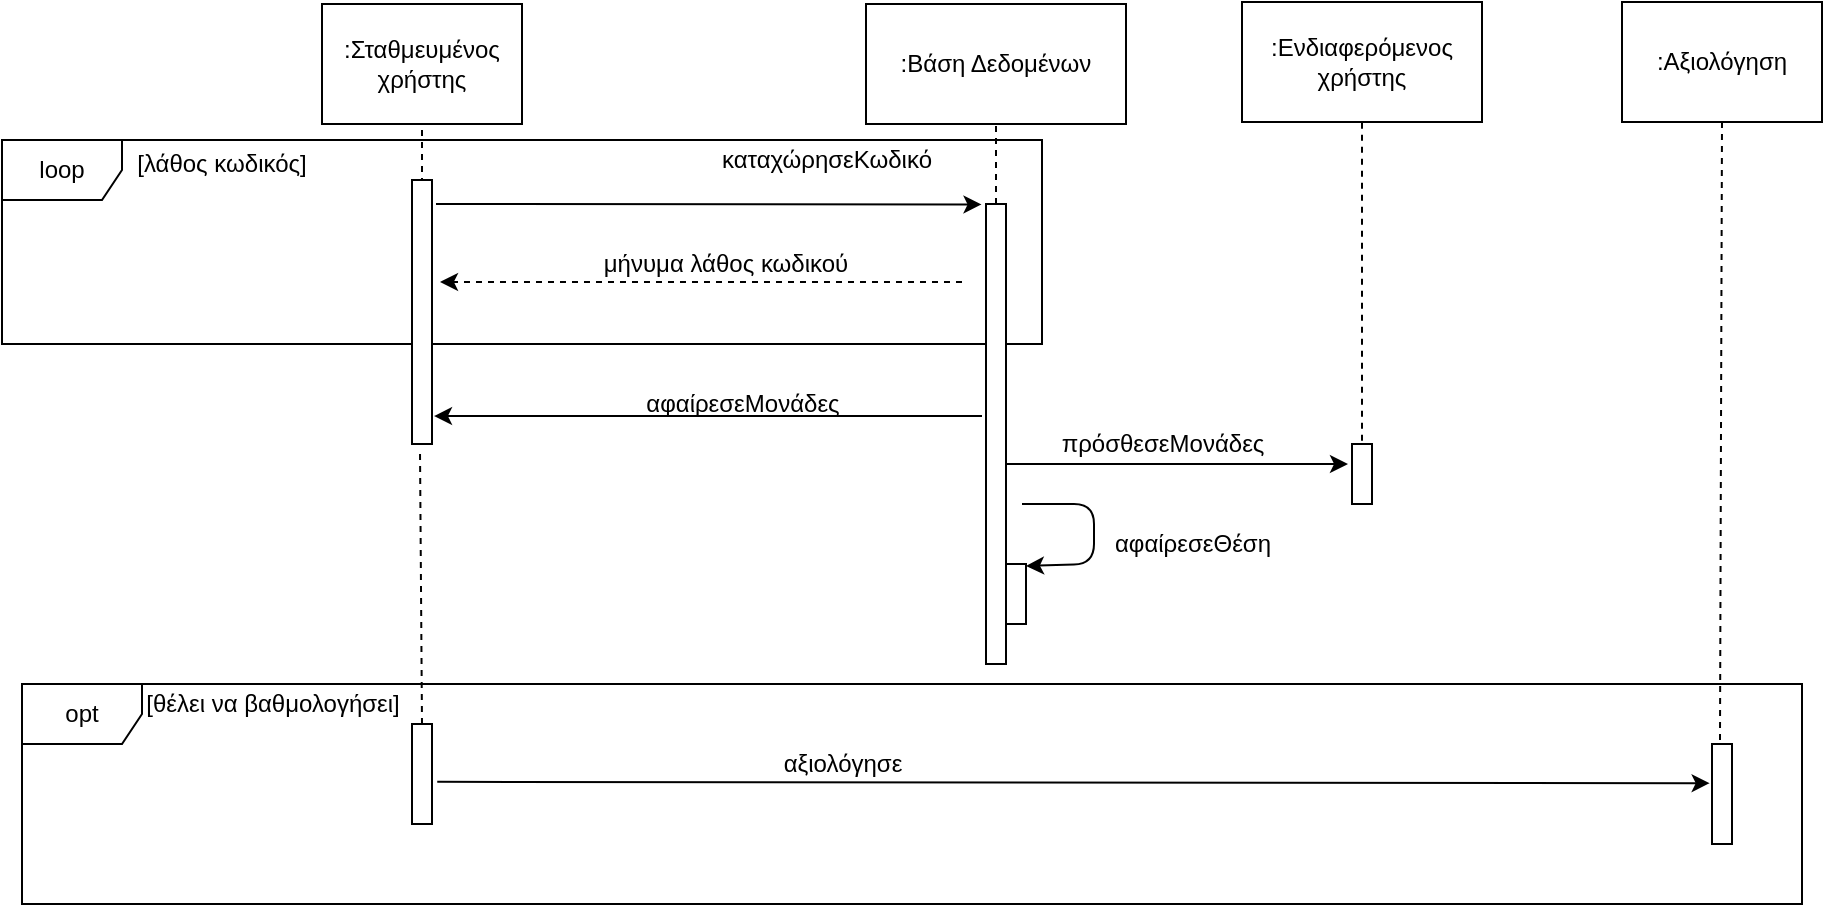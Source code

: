 <mxfile version="12.9.8" type="device"><diagram id="Gtw14wtD1fLsnyXUMhTt" name="Page-1"><mxGraphModel dx="1185" dy="662" grid="1" gridSize="10" guides="1" tooltips="1" connect="1" arrows="1" fold="1" page="1" pageScale="1" pageWidth="827" pageHeight="1169" math="0" shadow="0"><root><mxCell id="0"/><mxCell id="1" parent="0"/><mxCell id="bEy6heIXPPJWCwIyOViw-12" value="opt" style="shape=umlFrame;whiteSpace=wrap;html=1;" vertex="1" parent="1"><mxGeometry x="40" y="390" width="890" height="110" as="geometry"/></mxCell><mxCell id="bEy6heIXPPJWCwIyOViw-16" value="loop" style="shape=umlFrame;whiteSpace=wrap;html=1;" vertex="1" parent="1"><mxGeometry x="30" y="118" width="520" height="102" as="geometry"/></mxCell><mxCell id="qOyGzAt4CaKHA4PrY86g-1" value=":Σταθμευμένος χρήστης" style="rounded=0;whiteSpace=wrap;html=1;" parent="1" vertex="1"><mxGeometry x="190" y="50" width="100" height="60" as="geometry"/></mxCell><mxCell id="qOyGzAt4CaKHA4PrY86g-2" value="" style="endArrow=none;html=1;entryX=0.5;entryY=1;entryDx=0;entryDy=0;dashed=1;" parent="1" target="qOyGzAt4CaKHA4PrY86g-1" edge="1"><mxGeometry width="50" height="50" relative="1" as="geometry"><mxPoint x="240" y="140" as="sourcePoint"/><mxPoint x="620" y="390" as="targetPoint"/></mxGeometry></mxCell><mxCell id="qOyGzAt4CaKHA4PrY86g-8" value="" style="endArrow=classic;html=1;shadow=0;strokeWidth=1;entryX=-0.224;entryY=0.001;entryDx=0;entryDy=0;entryPerimeter=0;" parent="1" edge="1" target="bEy6heIXPPJWCwIyOViw-8"><mxGeometry width="50" height="50" relative="1" as="geometry"><mxPoint x="247" y="150" as="sourcePoint"/><mxPoint x="482" y="150" as="targetPoint"/></mxGeometry></mxCell><mxCell id="qOyGzAt4CaKHA4PrY86g-9" value="καταχώρησεΚωδικό" style="text;html=1;align=center;verticalAlign=middle;resizable=0;points=[];autosize=1;" parent="1" vertex="1"><mxGeometry x="382" y="118" width="120" height="20" as="geometry"/></mxCell><mxCell id="qOyGzAt4CaKHA4PrY86g-18" value=":Ενδιαφερόμενος χρήστης" style="rounded=0;whiteSpace=wrap;html=1;" parent="1" vertex="1"><mxGeometry x="650" y="49" width="120" height="60" as="geometry"/></mxCell><mxCell id="qOyGzAt4CaKHA4PrY86g-19" value="" style="endArrow=none;html=1;entryX=0.5;entryY=1;entryDx=0;entryDy=0;exitX=0.5;exitY=-0.053;exitDx=0;exitDy=0;exitPerimeter=0;dashed=1;" parent="1" target="qOyGzAt4CaKHA4PrY86g-18" edge="1" source="bEy6heIXPPJWCwIyOViw-5"><mxGeometry width="50" height="50" relative="1" as="geometry"><mxPoint x="710" y="129" as="sourcePoint"/><mxPoint x="1050" y="389" as="targetPoint"/></mxGeometry></mxCell><mxCell id="qOyGzAt4CaKHA4PrY86g-25" value=":Bάση Δεδομένων" style="rounded=0;whiteSpace=wrap;html=1;" parent="1" vertex="1"><mxGeometry x="462" y="50" width="130" height="60" as="geometry"/></mxCell><mxCell id="qOyGzAt4CaKHA4PrY86g-27" value="" style="endArrow=none;html=1;shadow=0;strokeWidth=1;entryX=0.5;entryY=1;entryDx=0;entryDy=0;dashed=1;" parent="1" target="qOyGzAt4CaKHA4PrY86g-25" edge="1" source="bEy6heIXPPJWCwIyOViw-8"><mxGeometry width="50" height="50" relative="1" as="geometry"><mxPoint x="527" y="140" as="sourcePoint"/><mxPoint x="723" y="270" as="targetPoint"/></mxGeometry></mxCell><mxCell id="qOyGzAt4CaKHA4PrY86g-33" value="αφαίρεσεΜονάδες" style="text;html=1;align=center;verticalAlign=middle;resizable=0;points=[];autosize=1;" parent="1" vertex="1"><mxGeometry x="345" y="240" width="110" height="20" as="geometry"/></mxCell><mxCell id="qOyGzAt4CaKHA4PrY86g-34" value="" style="endArrow=classic;html=1;shadow=0;strokeWidth=1;entryX=1.1;entryY=0.289;entryDx=0;entryDy=0;entryPerimeter=0;" parent="1" edge="1"><mxGeometry width="50" height="50" relative="1" as="geometry"><mxPoint x="520" y="256" as="sourcePoint"/><mxPoint x="246" y="256.01" as="targetPoint"/></mxGeometry></mxCell><mxCell id="qOyGzAt4CaKHA4PrY86g-39" value="" style="endArrow=classic;html=1;shadow=0;strokeWidth=1;entryX=1;entryY=0.033;entryDx=0;entryDy=0;entryPerimeter=0;" parent="1" edge="1" target="bEy6heIXPPJWCwIyOViw-26"><mxGeometry width="50" height="50" relative="1" as="geometry"><mxPoint x="540" y="300" as="sourcePoint"/><mxPoint x="550" y="330" as="targetPoint"/><Array as="points"><mxPoint x="576" y="300"/><mxPoint x="576" y="330"/></Array></mxGeometry></mxCell><mxCell id="qOyGzAt4CaKHA4PrY86g-40" value="αφαίρεσεΘέση" style="text;html=1;align=center;verticalAlign=middle;resizable=0;points=[];autosize=1;" parent="1" vertex="1"><mxGeometry x="580" y="310" width="90" height="20" as="geometry"/></mxCell><mxCell id="qOyGzAt4CaKHA4PrY86g-44" value=":Αξιολόγηση" style="rounded=0;whiteSpace=wrap;html=1;" parent="1" vertex="1"><mxGeometry x="840" y="49" width="100" height="60" as="geometry"/></mxCell><mxCell id="qOyGzAt4CaKHA4PrY86g-49" value="" style="endArrow=none;html=1;shadow=0;strokeWidth=1;entryX=0.5;entryY=1;entryDx=0;entryDy=0;exitX=0.4;exitY=-0.04;exitDx=0;exitDy=0;exitPerimeter=0;dashed=1;" parent="1" target="qOyGzAt4CaKHA4PrY86g-44" edge="1" source="bEy6heIXPPJWCwIyOViw-11"><mxGeometry width="50" height="50" relative="1" as="geometry"><mxPoint x="890" y="350" as="sourcePoint"/><mxPoint x="1130" y="112" as="targetPoint"/></mxGeometry></mxCell><mxCell id="qOyGzAt4CaKHA4PrY86g-51" value="" style="endArrow=classic;html=1;shadow=0;strokeWidth=1;exitX=1.262;exitY=0.578;exitDx=0;exitDy=0;exitPerimeter=0;entryX=-0.117;entryY=0.392;entryDx=0;entryDy=0;entryPerimeter=0;" parent="1" edge="1" target="bEy6heIXPPJWCwIyOViw-11" source="bEy6heIXPPJWCwIyOViw-10"><mxGeometry width="50" height="50" relative="1" as="geometry"><mxPoint x="250" y="440" as="sourcePoint"/><mxPoint x="750" y="440" as="targetPoint"/></mxGeometry></mxCell><mxCell id="qOyGzAt4CaKHA4PrY86g-52" value="αξιολόγησε" style="text;html=1;align=center;verticalAlign=middle;resizable=0;points=[];autosize=1;" parent="1" vertex="1"><mxGeometry x="415" y="420" width="70" height="20" as="geometry"/></mxCell><mxCell id="qOyGzAt4CaKHA4PrY86g-54" value="[θέλει να βαθμολογήσει]" style="text;html=1;align=center;verticalAlign=middle;resizable=0;points=[];autosize=1;" parent="1" vertex="1"><mxGeometry x="95" y="390" width="140" height="20" as="geometry"/></mxCell><mxCell id="bEy6heIXPPJWCwIyOViw-5" value="" style="html=1;points=[];perimeter=orthogonalPerimeter;" vertex="1" parent="1"><mxGeometry x="705" y="270" width="10" height="30" as="geometry"/></mxCell><mxCell id="bEy6heIXPPJWCwIyOViw-7" value="" style="html=1;points=[];perimeter=orthogonalPerimeter;" vertex="1" parent="1"><mxGeometry x="235" y="138" width="10" height="132" as="geometry"/></mxCell><mxCell id="bEy6heIXPPJWCwIyOViw-8" value="" style="html=1;points=[];perimeter=orthogonalPerimeter;" vertex="1" parent="1"><mxGeometry x="522" y="150" width="10" height="230" as="geometry"/></mxCell><mxCell id="bEy6heIXPPJWCwIyOViw-10" value="" style="html=1;points=[];perimeter=orthogonalPerimeter;" vertex="1" parent="1"><mxGeometry x="235" y="410" width="10" height="50" as="geometry"/></mxCell><mxCell id="bEy6heIXPPJWCwIyOViw-11" value="" style="html=1;points=[];perimeter=orthogonalPerimeter;" vertex="1" parent="1"><mxGeometry x="885" y="420" width="10" height="50" as="geometry"/></mxCell><mxCell id="bEy6heIXPPJWCwIyOViw-13" value="" style="endArrow=classic;html=1;shadow=0;strokeWidth=1;" edge="1" parent="1"><mxGeometry width="50" height="50" relative="1" as="geometry"><mxPoint x="532" y="280" as="sourcePoint"/><mxPoint x="703" y="280" as="targetPoint"/></mxGeometry></mxCell><mxCell id="bEy6heIXPPJWCwIyOViw-18" value="[λάθος κωδικός]" style="text;html=1;strokeColor=none;fillColor=none;align=center;verticalAlign=middle;whiteSpace=wrap;rounded=0;" vertex="1" parent="1"><mxGeometry x="90" y="120" width="100" height="20" as="geometry"/></mxCell><mxCell id="bEy6heIXPPJWCwIyOViw-20" value="" style="endArrow=classic;html=1;dashed=1;entryX=1.4;entryY=0.386;entryDx=0;entryDy=0;entryPerimeter=0;" edge="1" parent="1" target="bEy6heIXPPJWCwIyOViw-7"><mxGeometry width="50" height="50" relative="1" as="geometry"><mxPoint x="510" y="189" as="sourcePoint"/><mxPoint x="420" y="190" as="targetPoint"/></mxGeometry></mxCell><mxCell id="bEy6heIXPPJWCwIyOViw-21" value="μήνυμα λάθος κωδικού" style="text;html=1;strokeColor=none;fillColor=none;align=center;verticalAlign=middle;whiteSpace=wrap;rounded=0;" vertex="1" parent="1"><mxGeometry x="322" y="170" width="140" height="20" as="geometry"/></mxCell><mxCell id="bEy6heIXPPJWCwIyOViw-25" value="πρόσθεσεΜονάδες" style="text;html=1;align=center;verticalAlign=middle;resizable=0;points=[];autosize=1;" vertex="1" parent="1"><mxGeometry x="550" y="260" width="120" height="20" as="geometry"/></mxCell><mxCell id="bEy6heIXPPJWCwIyOViw-26" value="" style="html=1;points=[];perimeter=orthogonalPerimeter;" vertex="1" parent="1"><mxGeometry x="532" y="330" width="10" height="30" as="geometry"/></mxCell><mxCell id="bEy6heIXPPJWCwIyOViw-29" value="" style="endArrow=none;dashed=1;html=1;entryX=0.4;entryY=1.023;entryDx=0;entryDy=0;entryPerimeter=0;exitX=0.5;exitY=0;exitDx=0;exitDy=0;exitPerimeter=0;" edge="1" parent="1" source="bEy6heIXPPJWCwIyOViw-10" target="bEy6heIXPPJWCwIyOViw-7"><mxGeometry width="50" height="50" relative="1" as="geometry"><mxPoint x="230" y="350" as="sourcePoint"/><mxPoint x="250" y="340" as="targetPoint"/></mxGeometry></mxCell></root></mxGraphModel></diagram></mxfile>